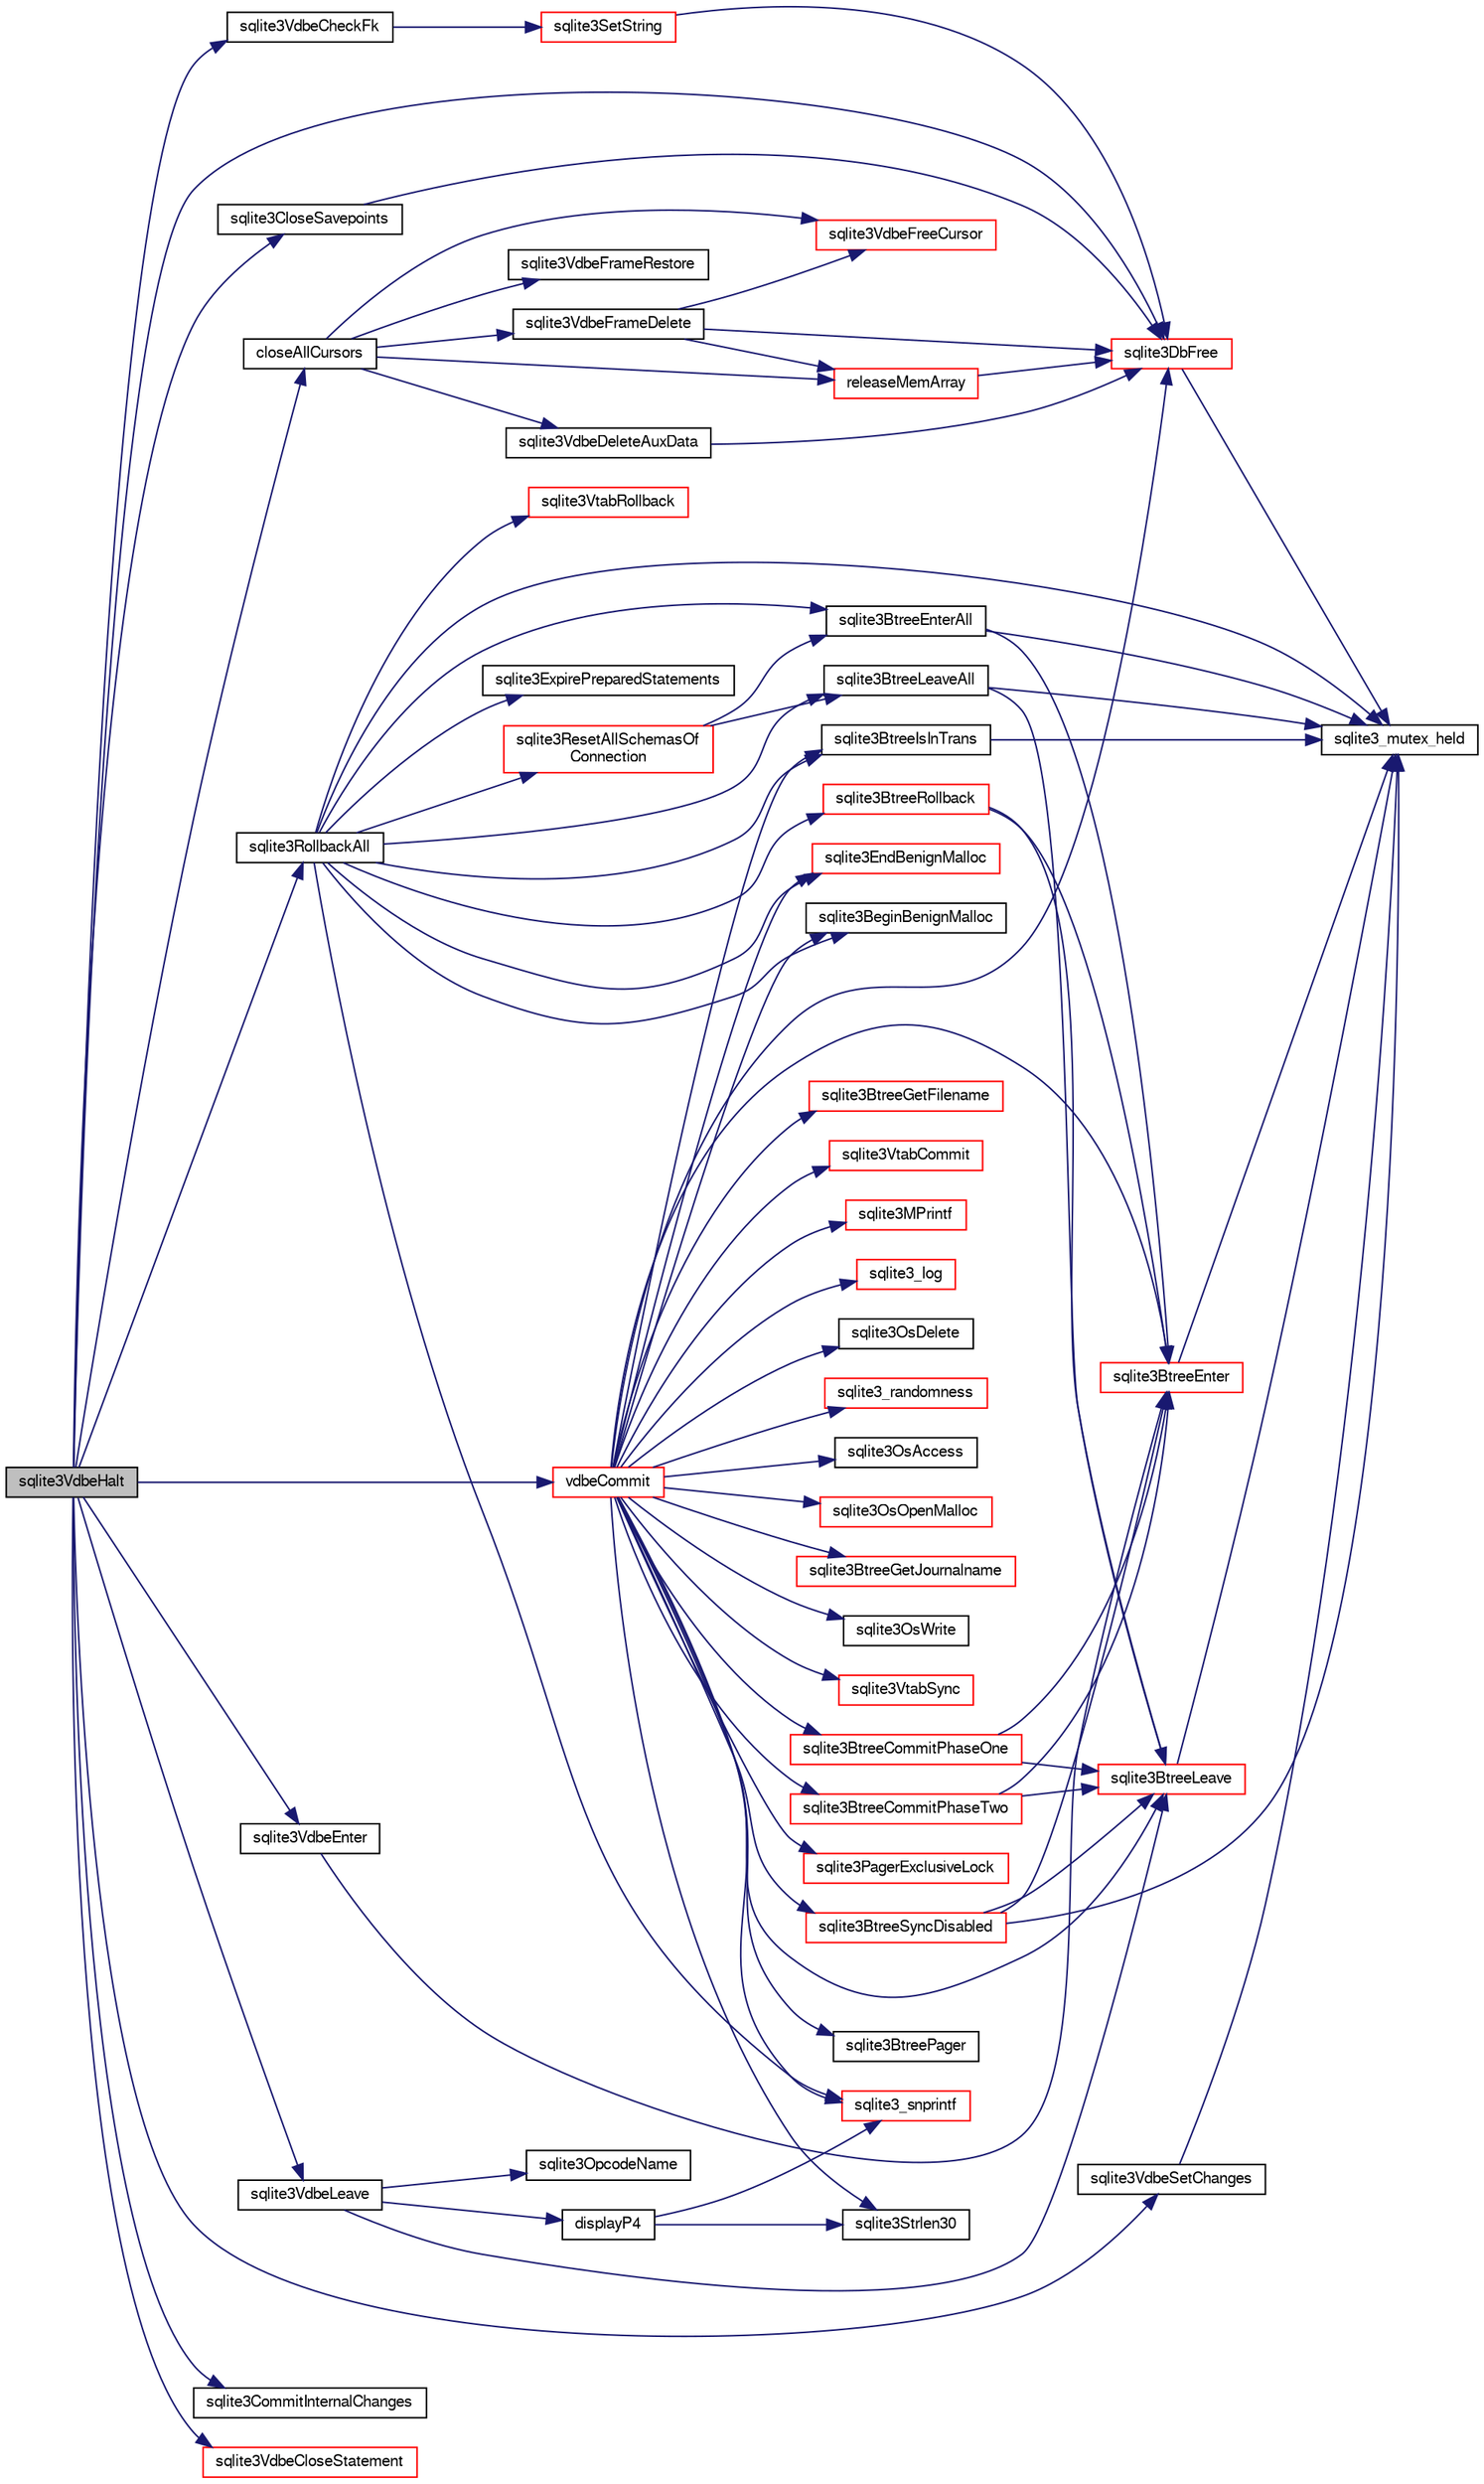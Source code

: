 digraph "sqlite3VdbeHalt"
{
  edge [fontname="FreeSans",fontsize="10",labelfontname="FreeSans",labelfontsize="10"];
  node [fontname="FreeSans",fontsize="10",shape=record];
  rankdir="LR";
  Node756265 [label="sqlite3VdbeHalt",height=0.2,width=0.4,color="black", fillcolor="grey75", style="filled", fontcolor="black"];
  Node756265 -> Node756266 [color="midnightblue",fontsize="10",style="solid",fontname="FreeSans"];
  Node756266 [label="closeAllCursors",height=0.2,width=0.4,color="black", fillcolor="white", style="filled",URL="$sqlite3_8c.html#af1ac189735864dd6989a8c5af4557547"];
  Node756266 -> Node756267 [color="midnightblue",fontsize="10",style="solid",fontname="FreeSans"];
  Node756267 [label="sqlite3VdbeFrameRestore",height=0.2,width=0.4,color="black", fillcolor="white", style="filled",URL="$sqlite3_8c.html#ad04b53536edf1bd8265ff3ebff3b1be5"];
  Node756266 -> Node756268 [color="midnightblue",fontsize="10",style="solid",fontname="FreeSans"];
  Node756268 [label="sqlite3VdbeFreeCursor",height=0.2,width=0.4,color="red", fillcolor="white", style="filled",URL="$sqlite3_8c.html#a0f9084083e1d0639708934630f33d6ef"];
  Node756266 -> Node756758 [color="midnightblue",fontsize="10",style="solid",fontname="FreeSans"];
  Node756758 [label="releaseMemArray",height=0.2,width=0.4,color="red", fillcolor="white", style="filled",URL="$sqlite3_8c.html#a321ef1ead88ab0c4c636971ae5cc9778"];
  Node756758 -> Node756293 [color="midnightblue",fontsize="10",style="solid",fontname="FreeSans"];
  Node756293 [label="sqlite3DbFree",height=0.2,width=0.4,color="red", fillcolor="white", style="filled",URL="$sqlite3_8c.html#ac70ab821a6607b4a1b909582dc37a069"];
  Node756293 -> Node756279 [color="midnightblue",fontsize="10",style="solid",fontname="FreeSans"];
  Node756279 [label="sqlite3_mutex_held",height=0.2,width=0.4,color="black", fillcolor="white", style="filled",URL="$sqlite3_8c.html#acf77da68932b6bc163c5e68547ecc3e7"];
  Node756266 -> Node756759 [color="midnightblue",fontsize="10",style="solid",fontname="FreeSans"];
  Node756759 [label="sqlite3VdbeFrameDelete",height=0.2,width=0.4,color="black", fillcolor="white", style="filled",URL="$sqlite3_8c.html#adb3773fdfb1685857e28891f76365900"];
  Node756759 -> Node756268 [color="midnightblue",fontsize="10",style="solid",fontname="FreeSans"];
  Node756759 -> Node756758 [color="midnightblue",fontsize="10",style="solid",fontname="FreeSans"];
  Node756759 -> Node756293 [color="midnightblue",fontsize="10",style="solid",fontname="FreeSans"];
  Node756266 -> Node756760 [color="midnightblue",fontsize="10",style="solid",fontname="FreeSans"];
  Node756760 [label="sqlite3VdbeDeleteAuxData",height=0.2,width=0.4,color="black", fillcolor="white", style="filled",URL="$sqlite3_8c.html#ae1d81e055629bfc3fc26f22f51cd5941"];
  Node756760 -> Node756293 [color="midnightblue",fontsize="10",style="solid",fontname="FreeSans"];
  Node756265 -> Node756761 [color="midnightblue",fontsize="10",style="solid",fontname="FreeSans"];
  Node756761 [label="sqlite3VdbeEnter",height=0.2,width=0.4,color="black", fillcolor="white", style="filled",URL="$sqlite3_8c.html#a9e2be2ea94b096630913241be7a7c99f"];
  Node756761 -> Node756568 [color="midnightblue",fontsize="10",style="solid",fontname="FreeSans"];
  Node756568 [label="sqlite3BtreeEnter",height=0.2,width=0.4,color="red", fillcolor="white", style="filled",URL="$sqlite3_8c.html#afa05d700ca373993fe6b0525b867feff"];
  Node756568 -> Node756279 [color="midnightblue",fontsize="10",style="solid",fontname="FreeSans"];
  Node756265 -> Node756762 [color="midnightblue",fontsize="10",style="solid",fontname="FreeSans"];
  Node756762 [label="sqlite3RollbackAll",height=0.2,width=0.4,color="black", fillcolor="white", style="filled",URL="$sqlite3_8c.html#ad902dd388d73208539f557962e3fe6bb"];
  Node756762 -> Node756279 [color="midnightblue",fontsize="10",style="solid",fontname="FreeSans"];
  Node756762 -> Node756397 [color="midnightblue",fontsize="10",style="solid",fontname="FreeSans"];
  Node756397 [label="sqlite3BeginBenignMalloc",height=0.2,width=0.4,color="black", fillcolor="white", style="filled",URL="$sqlite3_8c.html#a3344c0e2b1b6df701a1cb326602fac14"];
  Node756762 -> Node756763 [color="midnightblue",fontsize="10",style="solid",fontname="FreeSans"];
  Node756763 [label="sqlite3BtreeEnterAll",height=0.2,width=0.4,color="black", fillcolor="white", style="filled",URL="$sqlite3_8c.html#a7e8c5e623a61d322d3622c3e6202d735"];
  Node756763 -> Node756279 [color="midnightblue",fontsize="10",style="solid",fontname="FreeSans"];
  Node756763 -> Node756568 [color="midnightblue",fontsize="10",style="solid",fontname="FreeSans"];
  Node756762 -> Node756764 [color="midnightblue",fontsize="10",style="solid",fontname="FreeSans"];
  Node756764 [label="sqlite3BtreeIsInTrans",height=0.2,width=0.4,color="black", fillcolor="white", style="filled",URL="$sqlite3_8c.html#af38624e008e0a0e872a21934b7c75a42"];
  Node756764 -> Node756279 [color="midnightblue",fontsize="10",style="solid",fontname="FreeSans"];
  Node756762 -> Node756705 [color="midnightblue",fontsize="10",style="solid",fontname="FreeSans"];
  Node756705 [label="sqlite3BtreeRollback",height=0.2,width=0.4,color="red", fillcolor="white", style="filled",URL="$sqlite3_8c.html#a317473acdafdd688385c8954f09de186"];
  Node756705 -> Node756568 [color="midnightblue",fontsize="10",style="solid",fontname="FreeSans"];
  Node756705 -> Node756632 [color="midnightblue",fontsize="10",style="solid",fontname="FreeSans"];
  Node756632 [label="sqlite3BtreeLeave",height=0.2,width=0.4,color="red", fillcolor="white", style="filled",URL="$sqlite3_8c.html#a460e4f89d1aeef4b4d334cfe8165da89"];
  Node756632 -> Node756279 [color="midnightblue",fontsize="10",style="solid",fontname="FreeSans"];
  Node756762 -> Node756765 [color="midnightblue",fontsize="10",style="solid",fontname="FreeSans"];
  Node756765 [label="sqlite3VtabRollback",height=0.2,width=0.4,color="red", fillcolor="white", style="filled",URL="$sqlite3_8c.html#a8584200fbaad7da0253df51fb453c5dc"];
  Node756762 -> Node756398 [color="midnightblue",fontsize="10",style="solid",fontname="FreeSans"];
  Node756398 [label="sqlite3EndBenignMalloc",height=0.2,width=0.4,color="red", fillcolor="white", style="filled",URL="$sqlite3_8c.html#a4582127cc64d483dc66c7acf9d8d8fbb"];
  Node756762 -> Node756768 [color="midnightblue",fontsize="10",style="solid",fontname="FreeSans"];
  Node756768 [label="sqlite3ExpirePreparedStatements",height=0.2,width=0.4,color="black", fillcolor="white", style="filled",URL="$sqlite3_8c.html#af8baf566e769881b3d0bbdb0d2b4cdfe"];
  Node756762 -> Node756769 [color="midnightblue",fontsize="10",style="solid",fontname="FreeSans"];
  Node756769 [label="sqlite3ResetAllSchemasOf\lConnection",height=0.2,width=0.4,color="red", fillcolor="white", style="filled",URL="$sqlite3_8c.html#a2fc0d7e9d7e688a2a81ea4775dd12e33"];
  Node756769 -> Node756763 [color="midnightblue",fontsize="10",style="solid",fontname="FreeSans"];
  Node756769 -> Node756922 [color="midnightblue",fontsize="10",style="solid",fontname="FreeSans"];
  Node756922 [label="sqlite3BtreeLeaveAll",height=0.2,width=0.4,color="black", fillcolor="white", style="filled",URL="$sqlite3_8c.html#a282e5f429eee8e0aebc7d18068ebccd2"];
  Node756922 -> Node756279 [color="midnightblue",fontsize="10",style="solid",fontname="FreeSans"];
  Node756922 -> Node756632 [color="midnightblue",fontsize="10",style="solid",fontname="FreeSans"];
  Node756762 -> Node756922 [color="midnightblue",fontsize="10",style="solid",fontname="FreeSans"];
  Node756762 -> Node756371 [color="midnightblue",fontsize="10",style="solid",fontname="FreeSans"];
  Node756371 [label="sqlite3_snprintf",height=0.2,width=0.4,color="red", fillcolor="white", style="filled",URL="$sqlite3_8c.html#aa2695a752e971577f5784122f2013c40"];
  Node756265 -> Node756918 [color="midnightblue",fontsize="10",style="solid",fontname="FreeSans"];
  Node756918 [label="sqlite3CloseSavepoints",height=0.2,width=0.4,color="black", fillcolor="white", style="filled",URL="$sqlite3_8c.html#ab5403c6b2dae2f11e74116b8535cf82b"];
  Node756918 -> Node756293 [color="midnightblue",fontsize="10",style="solid",fontname="FreeSans"];
  Node756265 -> Node756936 [color="midnightblue",fontsize="10",style="solid",fontname="FreeSans"];
  Node756936 [label="sqlite3VdbeCheckFk",height=0.2,width=0.4,color="black", fillcolor="white", style="filled",URL="$sqlite3_8c.html#a7734bae391da8cc517e518fb1eddcac7"];
  Node756936 -> Node756814 [color="midnightblue",fontsize="10",style="solid",fontname="FreeSans"];
  Node756814 [label="sqlite3SetString",height=0.2,width=0.4,color="red", fillcolor="white", style="filled",URL="$sqlite3_8c.html#aad368822484a1ceae010a829e27454ae"];
  Node756814 -> Node756293 [color="midnightblue",fontsize="10",style="solid",fontname="FreeSans"];
  Node756265 -> Node757192 [color="midnightblue",fontsize="10",style="solid",fontname="FreeSans"];
  Node757192 [label="sqlite3VdbeLeave",height=0.2,width=0.4,color="black", fillcolor="white", style="filled",URL="$sqlite3_8c.html#acb859cd67daac2af35cabdb7b5b706f5"];
  Node757192 -> Node756632 [color="midnightblue",fontsize="10",style="solid",fontname="FreeSans"];
  Node757192 -> Node756930 [color="midnightblue",fontsize="10",style="solid",fontname="FreeSans"];
  Node756930 [label="displayP4",height=0.2,width=0.4,color="black", fillcolor="white", style="filled",URL="$sqlite3_8c.html#a213d2242690998ca991f734ee4d4dce9"];
  Node756930 -> Node756371 [color="midnightblue",fontsize="10",style="solid",fontname="FreeSans"];
  Node756930 -> Node756349 [color="midnightblue",fontsize="10",style="solid",fontname="FreeSans"];
  Node756349 [label="sqlite3Strlen30",height=0.2,width=0.4,color="black", fillcolor="white", style="filled",URL="$sqlite3_8c.html#a3dcd80ba41f1a308193dee74857b62a7"];
  Node757192 -> Node756929 [color="midnightblue",fontsize="10",style="solid",fontname="FreeSans"];
  Node756929 [label="sqlite3OpcodeName",height=0.2,width=0.4,color="black", fillcolor="white", style="filled",URL="$sqlite3_8c.html#a19b314c1960c7fb6ef2038ed53a87aae"];
  Node756265 -> Node757209 [color="midnightblue",fontsize="10",style="solid",fontname="FreeSans"];
  Node757209 [label="vdbeCommit",height=0.2,width=0.4,color="red", fillcolor="white", style="filled",URL="$sqlite3_8c.html#a5d7f1e0625451b987728f600cfe1b92d"];
  Node757209 -> Node757210 [color="midnightblue",fontsize="10",style="solid",fontname="FreeSans"];
  Node757210 [label="sqlite3VtabSync",height=0.2,width=0.4,color="red", fillcolor="white", style="filled",URL="$sqlite3_8c.html#ad72daa461e657b759bfb8747cb5b6d3e"];
  Node757209 -> Node756764 [color="midnightblue",fontsize="10",style="solid",fontname="FreeSans"];
  Node757209 -> Node756568 [color="midnightblue",fontsize="10",style="solid",fontname="FreeSans"];
  Node757209 -> Node756897 [color="midnightblue",fontsize="10",style="solid",fontname="FreeSans"];
  Node756897 [label="sqlite3PagerExclusiveLock",height=0.2,width=0.4,color="red", fillcolor="white", style="filled",URL="$sqlite3_8c.html#a8fe341ad82f247586f5a357fdbdb2a11"];
  Node757209 -> Node756629 [color="midnightblue",fontsize="10",style="solid",fontname="FreeSans"];
  Node756629 [label="sqlite3BtreePager",height=0.2,width=0.4,color="black", fillcolor="white", style="filled",URL="$sqlite3_8c.html#aa0b1925984c0d8606d760b8fa27a4d7c"];
  Node757209 -> Node756632 [color="midnightblue",fontsize="10",style="solid",fontname="FreeSans"];
  Node757209 -> Node756349 [color="midnightblue",fontsize="10",style="solid",fontname="FreeSans"];
  Node757209 -> Node757211 [color="midnightblue",fontsize="10",style="solid",fontname="FreeSans"];
  Node757211 [label="sqlite3BtreeGetFilename",height=0.2,width=0.4,color="red", fillcolor="white", style="filled",URL="$sqlite3_8c.html#aff472e52658a6caf1b1b1d8ac740f7a6"];
  Node757209 -> Node756858 [color="midnightblue",fontsize="10",style="solid",fontname="FreeSans"];
  Node756858 [label="sqlite3BtreeCommitPhaseOne",height=0.2,width=0.4,color="red", fillcolor="white", style="filled",URL="$sqlite3_8c.html#ae266cba101e64ad99a166f237532e262"];
  Node756858 -> Node756568 [color="midnightblue",fontsize="10",style="solid",fontname="FreeSans"];
  Node756858 -> Node756632 [color="midnightblue",fontsize="10",style="solid",fontname="FreeSans"];
  Node757209 -> Node756900 [color="midnightblue",fontsize="10",style="solid",fontname="FreeSans"];
  Node756900 [label="sqlite3BtreeCommitPhaseTwo",height=0.2,width=0.4,color="red", fillcolor="white", style="filled",URL="$sqlite3_8c.html#a84764f43cb4ca50bcac1fc674e8d6dd9"];
  Node756900 -> Node756568 [color="midnightblue",fontsize="10",style="solid",fontname="FreeSans"];
  Node756900 -> Node756632 [color="midnightblue",fontsize="10",style="solid",fontname="FreeSans"];
  Node757209 -> Node757212 [color="midnightblue",fontsize="10",style="solid",fontname="FreeSans"];
  Node757212 [label="sqlite3VtabCommit",height=0.2,width=0.4,color="red", fillcolor="white", style="filled",URL="$sqlite3_8c.html#a97466840f197566c66481e89df5e50ea"];
  Node757209 -> Node756552 [color="midnightblue",fontsize="10",style="solid",fontname="FreeSans"];
  Node756552 [label="sqlite3MPrintf",height=0.2,width=0.4,color="red", fillcolor="white", style="filled",URL="$sqlite3_8c.html#a208ef0df84e9778778804a19af03efea"];
  Node757209 -> Node756324 [color="midnightblue",fontsize="10",style="solid",fontname="FreeSans"];
  Node756324 [label="sqlite3_log",height=0.2,width=0.4,color="red", fillcolor="white", style="filled",URL="$sqlite3_8c.html#a298c9699bf9c143662c6b1fec4b2dc3b"];
  Node757209 -> Node756679 [color="midnightblue",fontsize="10",style="solid",fontname="FreeSans"];
  Node756679 [label="sqlite3OsDelete",height=0.2,width=0.4,color="black", fillcolor="white", style="filled",URL="$sqlite3_8c.html#a576c2e542e46ddee19d10e75337039c0"];
  Node757209 -> Node756470 [color="midnightblue",fontsize="10",style="solid",fontname="FreeSans"];
  Node756470 [label="sqlite3_randomness",height=0.2,width=0.4,color="red", fillcolor="white", style="filled",URL="$sqlite3_8c.html#aa452ad88657d4606e137b09c4e9315c7"];
  Node757209 -> Node756371 [color="midnightblue",fontsize="10",style="solid",fontname="FreeSans"];
  Node757209 -> Node756692 [color="midnightblue",fontsize="10",style="solid",fontname="FreeSans"];
  Node756692 [label="sqlite3OsAccess",height=0.2,width=0.4,color="black", fillcolor="white", style="filled",URL="$sqlite3_8c.html#afeb6079743f71ae6557342ff391d8ceb"];
  Node757209 -> Node757059 [color="midnightblue",fontsize="10",style="solid",fontname="FreeSans"];
  Node757059 [label="sqlite3OsOpenMalloc",height=0.2,width=0.4,color="red", fillcolor="white", style="filled",URL="$sqlite3_8c.html#a4dc767ca46426d6ffc5fa54d96a80cd2"];
  Node757209 -> Node756293 [color="midnightblue",fontsize="10",style="solid",fontname="FreeSans"];
  Node757209 -> Node757213 [color="midnightblue",fontsize="10",style="solid",fontname="FreeSans"];
  Node757213 [label="sqlite3BtreeGetJournalname",height=0.2,width=0.4,color="red", fillcolor="white", style="filled",URL="$sqlite3_8c.html#a5b2a1ed176c0f5392231a34e780f55eb"];
  Node757209 -> Node757215 [color="midnightblue",fontsize="10",style="solid",fontname="FreeSans"];
  Node757215 [label="sqlite3BtreeSyncDisabled",height=0.2,width=0.4,color="red", fillcolor="white", style="filled",URL="$sqlite3_8c.html#acb2e823a141349454a5f978e291820b3"];
  Node757215 -> Node756279 [color="midnightblue",fontsize="10",style="solid",fontname="FreeSans"];
  Node757215 -> Node756568 [color="midnightblue",fontsize="10",style="solid",fontname="FreeSans"];
  Node757215 -> Node756632 [color="midnightblue",fontsize="10",style="solid",fontname="FreeSans"];
  Node757209 -> Node756625 [color="midnightblue",fontsize="10",style="solid",fontname="FreeSans"];
  Node756625 [label="sqlite3OsWrite",height=0.2,width=0.4,color="black", fillcolor="white", style="filled",URL="$sqlite3_8c.html#a1eea7ec327af84c05b4dd4cc075a537f"];
  Node757209 -> Node756397 [color="midnightblue",fontsize="10",style="solid",fontname="FreeSans"];
  Node757209 -> Node756398 [color="midnightblue",fontsize="10",style="solid",fontname="FreeSans"];
  Node756265 -> Node757218 [color="midnightblue",fontsize="10",style="solid",fontname="FreeSans"];
  Node757218 [label="sqlite3CommitInternalChanges",height=0.2,width=0.4,color="black", fillcolor="white", style="filled",URL="$sqlite3_8c.html#a1c26fb995a23591a1f6592d008e3e237"];
  Node756265 -> Node756937 [color="midnightblue",fontsize="10",style="solid",fontname="FreeSans"];
  Node756937 [label="sqlite3VdbeCloseStatement",height=0.2,width=0.4,color="red", fillcolor="white", style="filled",URL="$sqlite3_8c.html#a4c26892e24ee00a0b5ba3bdeaf2d36fa"];
  Node756265 -> Node756293 [color="midnightblue",fontsize="10",style="solid",fontname="FreeSans"];
  Node756265 -> Node756933 [color="midnightblue",fontsize="10",style="solid",fontname="FreeSans"];
  Node756933 [label="sqlite3VdbeSetChanges",height=0.2,width=0.4,color="black", fillcolor="white", style="filled",URL="$sqlite3_8c.html#aed080bc0208a1ea602e625d9381f25c0"];
  Node756933 -> Node756279 [color="midnightblue",fontsize="10",style="solid",fontname="FreeSans"];
}
